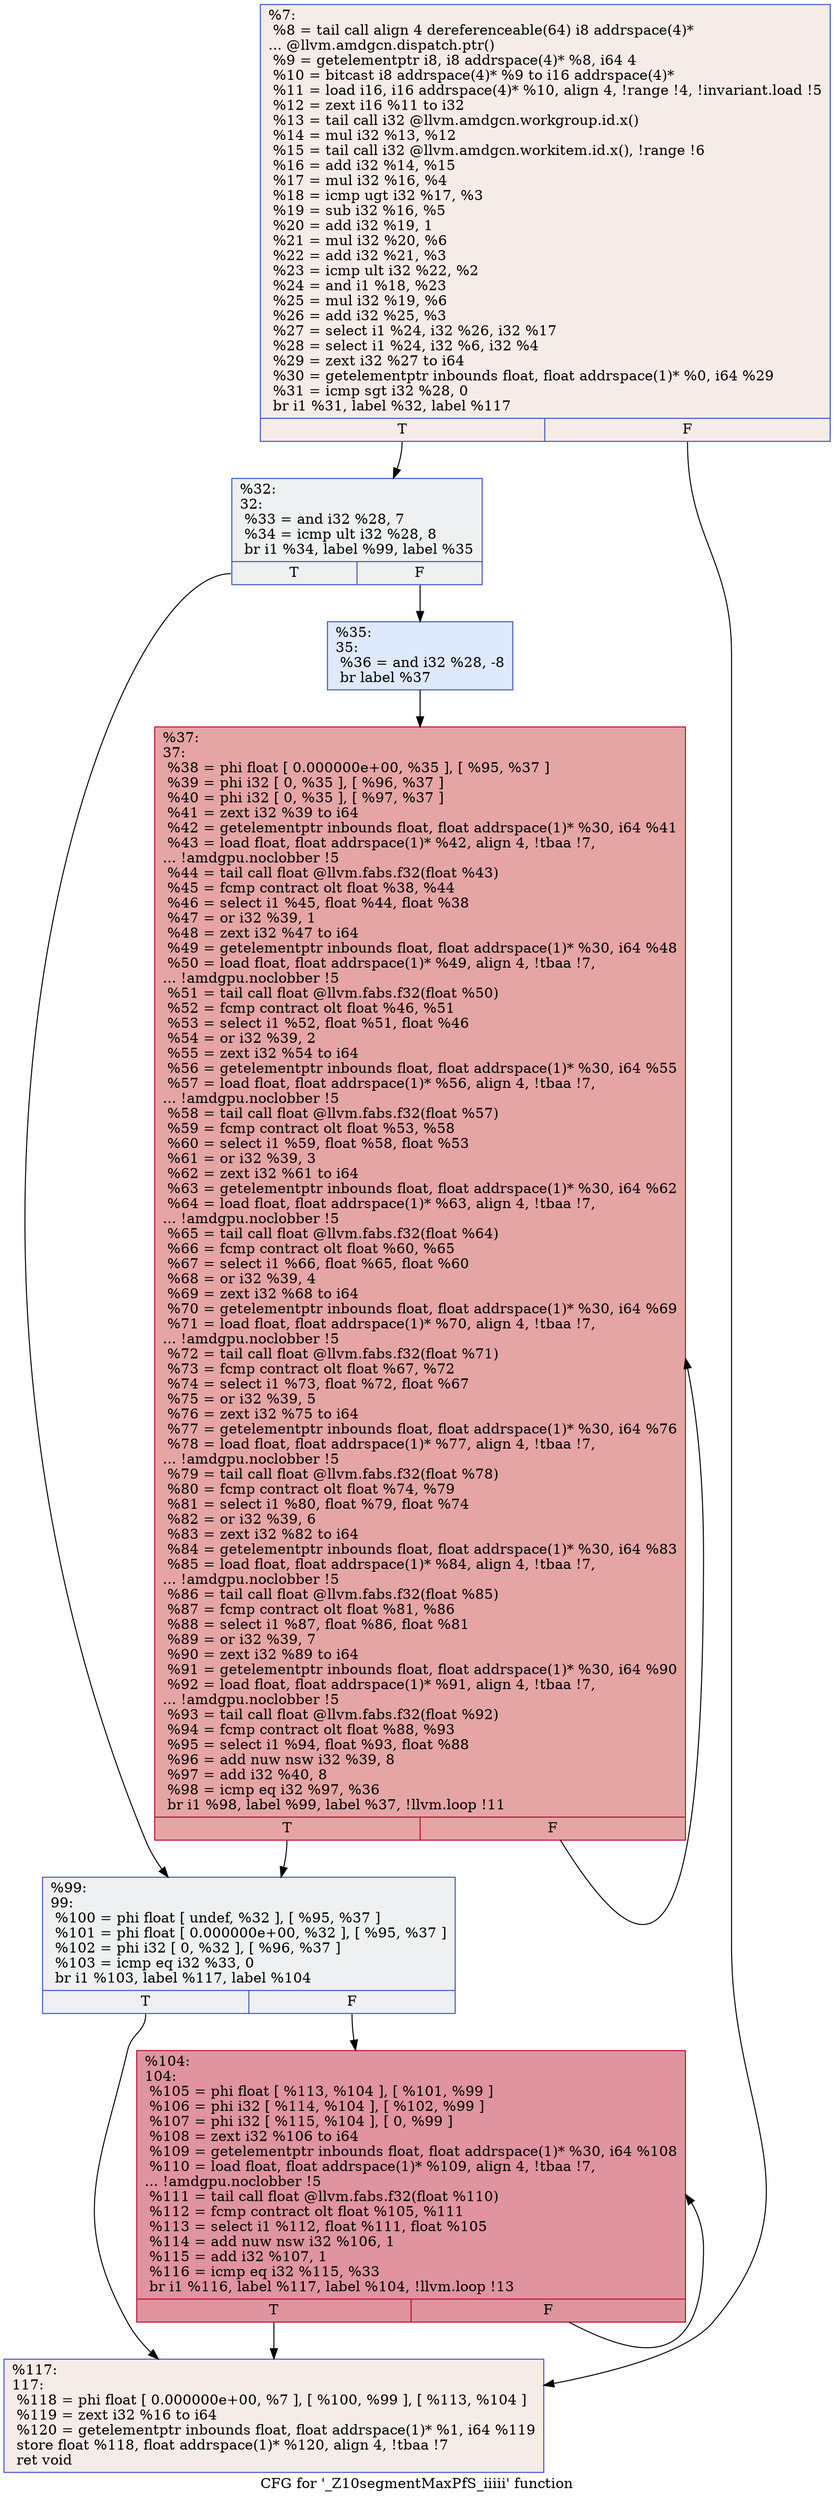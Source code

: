 digraph "CFG for '_Z10segmentMaxPfS_iiiii' function" {
	label="CFG for '_Z10segmentMaxPfS_iiiii' function";

	Node0x5794400 [shape=record,color="#3d50c3ff", style=filled, fillcolor="#ead5c970",label="{%7:\l  %8 = tail call align 4 dereferenceable(64) i8 addrspace(4)*\l... @llvm.amdgcn.dispatch.ptr()\l  %9 = getelementptr i8, i8 addrspace(4)* %8, i64 4\l  %10 = bitcast i8 addrspace(4)* %9 to i16 addrspace(4)*\l  %11 = load i16, i16 addrspace(4)* %10, align 4, !range !4, !invariant.load !5\l  %12 = zext i16 %11 to i32\l  %13 = tail call i32 @llvm.amdgcn.workgroup.id.x()\l  %14 = mul i32 %13, %12\l  %15 = tail call i32 @llvm.amdgcn.workitem.id.x(), !range !6\l  %16 = add i32 %14, %15\l  %17 = mul i32 %16, %4\l  %18 = icmp ugt i32 %17, %3\l  %19 = sub i32 %16, %5\l  %20 = add i32 %19, 1\l  %21 = mul i32 %20, %6\l  %22 = add i32 %21, %3\l  %23 = icmp ult i32 %22, %2\l  %24 = and i1 %18, %23\l  %25 = mul i32 %19, %6\l  %26 = add i32 %25, %3\l  %27 = select i1 %24, i32 %26, i32 %17\l  %28 = select i1 %24, i32 %6, i32 %4\l  %29 = zext i32 %27 to i64\l  %30 = getelementptr inbounds float, float addrspace(1)* %0, i64 %29\l  %31 = icmp sgt i32 %28, 0\l  br i1 %31, label %32, label %117\l|{<s0>T|<s1>F}}"];
	Node0x5794400:s0 -> Node0x5796b90;
	Node0x5794400:s1 -> Node0x5796c20;
	Node0x5796b90 [shape=record,color="#3d50c3ff", style=filled, fillcolor="#d9dce170",label="{%32:\l32:                                               \l  %33 = and i32 %28, 7\l  %34 = icmp ult i32 %28, 8\l  br i1 %34, label %99, label %35\l|{<s0>T|<s1>F}}"];
	Node0x5796b90:s0 -> Node0x5797000;
	Node0x5796b90:s1 -> Node0x5797050;
	Node0x5797050 [shape=record,color="#3d50c3ff", style=filled, fillcolor="#b5cdfa70",label="{%35:\l35:                                               \l  %36 = and i32 %28, -8\l  br label %37\l}"];
	Node0x5797050 -> Node0x5797250;
	Node0x5797250 [shape=record,color="#b70d28ff", style=filled, fillcolor="#c5333470",label="{%37:\l37:                                               \l  %38 = phi float [ 0.000000e+00, %35 ], [ %95, %37 ]\l  %39 = phi i32 [ 0, %35 ], [ %96, %37 ]\l  %40 = phi i32 [ 0, %35 ], [ %97, %37 ]\l  %41 = zext i32 %39 to i64\l  %42 = getelementptr inbounds float, float addrspace(1)* %30, i64 %41\l  %43 = load float, float addrspace(1)* %42, align 4, !tbaa !7,\l... !amdgpu.noclobber !5\l  %44 = tail call float @llvm.fabs.f32(float %43)\l  %45 = fcmp contract olt float %38, %44\l  %46 = select i1 %45, float %44, float %38\l  %47 = or i32 %39, 1\l  %48 = zext i32 %47 to i64\l  %49 = getelementptr inbounds float, float addrspace(1)* %30, i64 %48\l  %50 = load float, float addrspace(1)* %49, align 4, !tbaa !7,\l... !amdgpu.noclobber !5\l  %51 = tail call float @llvm.fabs.f32(float %50)\l  %52 = fcmp contract olt float %46, %51\l  %53 = select i1 %52, float %51, float %46\l  %54 = or i32 %39, 2\l  %55 = zext i32 %54 to i64\l  %56 = getelementptr inbounds float, float addrspace(1)* %30, i64 %55\l  %57 = load float, float addrspace(1)* %56, align 4, !tbaa !7,\l... !amdgpu.noclobber !5\l  %58 = tail call float @llvm.fabs.f32(float %57)\l  %59 = fcmp contract olt float %53, %58\l  %60 = select i1 %59, float %58, float %53\l  %61 = or i32 %39, 3\l  %62 = zext i32 %61 to i64\l  %63 = getelementptr inbounds float, float addrspace(1)* %30, i64 %62\l  %64 = load float, float addrspace(1)* %63, align 4, !tbaa !7,\l... !amdgpu.noclobber !5\l  %65 = tail call float @llvm.fabs.f32(float %64)\l  %66 = fcmp contract olt float %60, %65\l  %67 = select i1 %66, float %65, float %60\l  %68 = or i32 %39, 4\l  %69 = zext i32 %68 to i64\l  %70 = getelementptr inbounds float, float addrspace(1)* %30, i64 %69\l  %71 = load float, float addrspace(1)* %70, align 4, !tbaa !7,\l... !amdgpu.noclobber !5\l  %72 = tail call float @llvm.fabs.f32(float %71)\l  %73 = fcmp contract olt float %67, %72\l  %74 = select i1 %73, float %72, float %67\l  %75 = or i32 %39, 5\l  %76 = zext i32 %75 to i64\l  %77 = getelementptr inbounds float, float addrspace(1)* %30, i64 %76\l  %78 = load float, float addrspace(1)* %77, align 4, !tbaa !7,\l... !amdgpu.noclobber !5\l  %79 = tail call float @llvm.fabs.f32(float %78)\l  %80 = fcmp contract olt float %74, %79\l  %81 = select i1 %80, float %79, float %74\l  %82 = or i32 %39, 6\l  %83 = zext i32 %82 to i64\l  %84 = getelementptr inbounds float, float addrspace(1)* %30, i64 %83\l  %85 = load float, float addrspace(1)* %84, align 4, !tbaa !7,\l... !amdgpu.noclobber !5\l  %86 = tail call float @llvm.fabs.f32(float %85)\l  %87 = fcmp contract olt float %81, %86\l  %88 = select i1 %87, float %86, float %81\l  %89 = or i32 %39, 7\l  %90 = zext i32 %89 to i64\l  %91 = getelementptr inbounds float, float addrspace(1)* %30, i64 %90\l  %92 = load float, float addrspace(1)* %91, align 4, !tbaa !7,\l... !amdgpu.noclobber !5\l  %93 = tail call float @llvm.fabs.f32(float %92)\l  %94 = fcmp contract olt float %88, %93\l  %95 = select i1 %94, float %93, float %88\l  %96 = add nuw nsw i32 %39, 8\l  %97 = add i32 %40, 8\l  %98 = icmp eq i32 %97, %36\l  br i1 %98, label %99, label %37, !llvm.loop !11\l|{<s0>T|<s1>F}}"];
	Node0x5797250:s0 -> Node0x5797000;
	Node0x5797250:s1 -> Node0x5797250;
	Node0x5797000 [shape=record,color="#3d50c3ff", style=filled, fillcolor="#d9dce170",label="{%99:\l99:                                               \l  %100 = phi float [ undef, %32 ], [ %95, %37 ]\l  %101 = phi float [ 0.000000e+00, %32 ], [ %95, %37 ]\l  %102 = phi i32 [ 0, %32 ], [ %96, %37 ]\l  %103 = icmp eq i32 %33, 0\l  br i1 %103, label %117, label %104\l|{<s0>T|<s1>F}}"];
	Node0x5797000:s0 -> Node0x5796c20;
	Node0x5797000:s1 -> Node0x579bf80;
	Node0x579bf80 [shape=record,color="#b70d28ff", style=filled, fillcolor="#b70d2870",label="{%104:\l104:                                              \l  %105 = phi float [ %113, %104 ], [ %101, %99 ]\l  %106 = phi i32 [ %114, %104 ], [ %102, %99 ]\l  %107 = phi i32 [ %115, %104 ], [ 0, %99 ]\l  %108 = zext i32 %106 to i64\l  %109 = getelementptr inbounds float, float addrspace(1)* %30, i64 %108\l  %110 = load float, float addrspace(1)* %109, align 4, !tbaa !7,\l... !amdgpu.noclobber !5\l  %111 = tail call float @llvm.fabs.f32(float %110)\l  %112 = fcmp contract olt float %105, %111\l  %113 = select i1 %112, float %111, float %105\l  %114 = add nuw nsw i32 %106, 1\l  %115 = add i32 %107, 1\l  %116 = icmp eq i32 %115, %33\l  br i1 %116, label %117, label %104, !llvm.loop !13\l|{<s0>T|<s1>F}}"];
	Node0x579bf80:s0 -> Node0x5796c20;
	Node0x579bf80:s1 -> Node0x579bf80;
	Node0x5796c20 [shape=record,color="#3d50c3ff", style=filled, fillcolor="#ead5c970",label="{%117:\l117:                                              \l  %118 = phi float [ 0.000000e+00, %7 ], [ %100, %99 ], [ %113, %104 ]\l  %119 = zext i32 %16 to i64\l  %120 = getelementptr inbounds float, float addrspace(1)* %1, i64 %119\l  store float %118, float addrspace(1)* %120, align 4, !tbaa !7\l  ret void\l}"];
}
